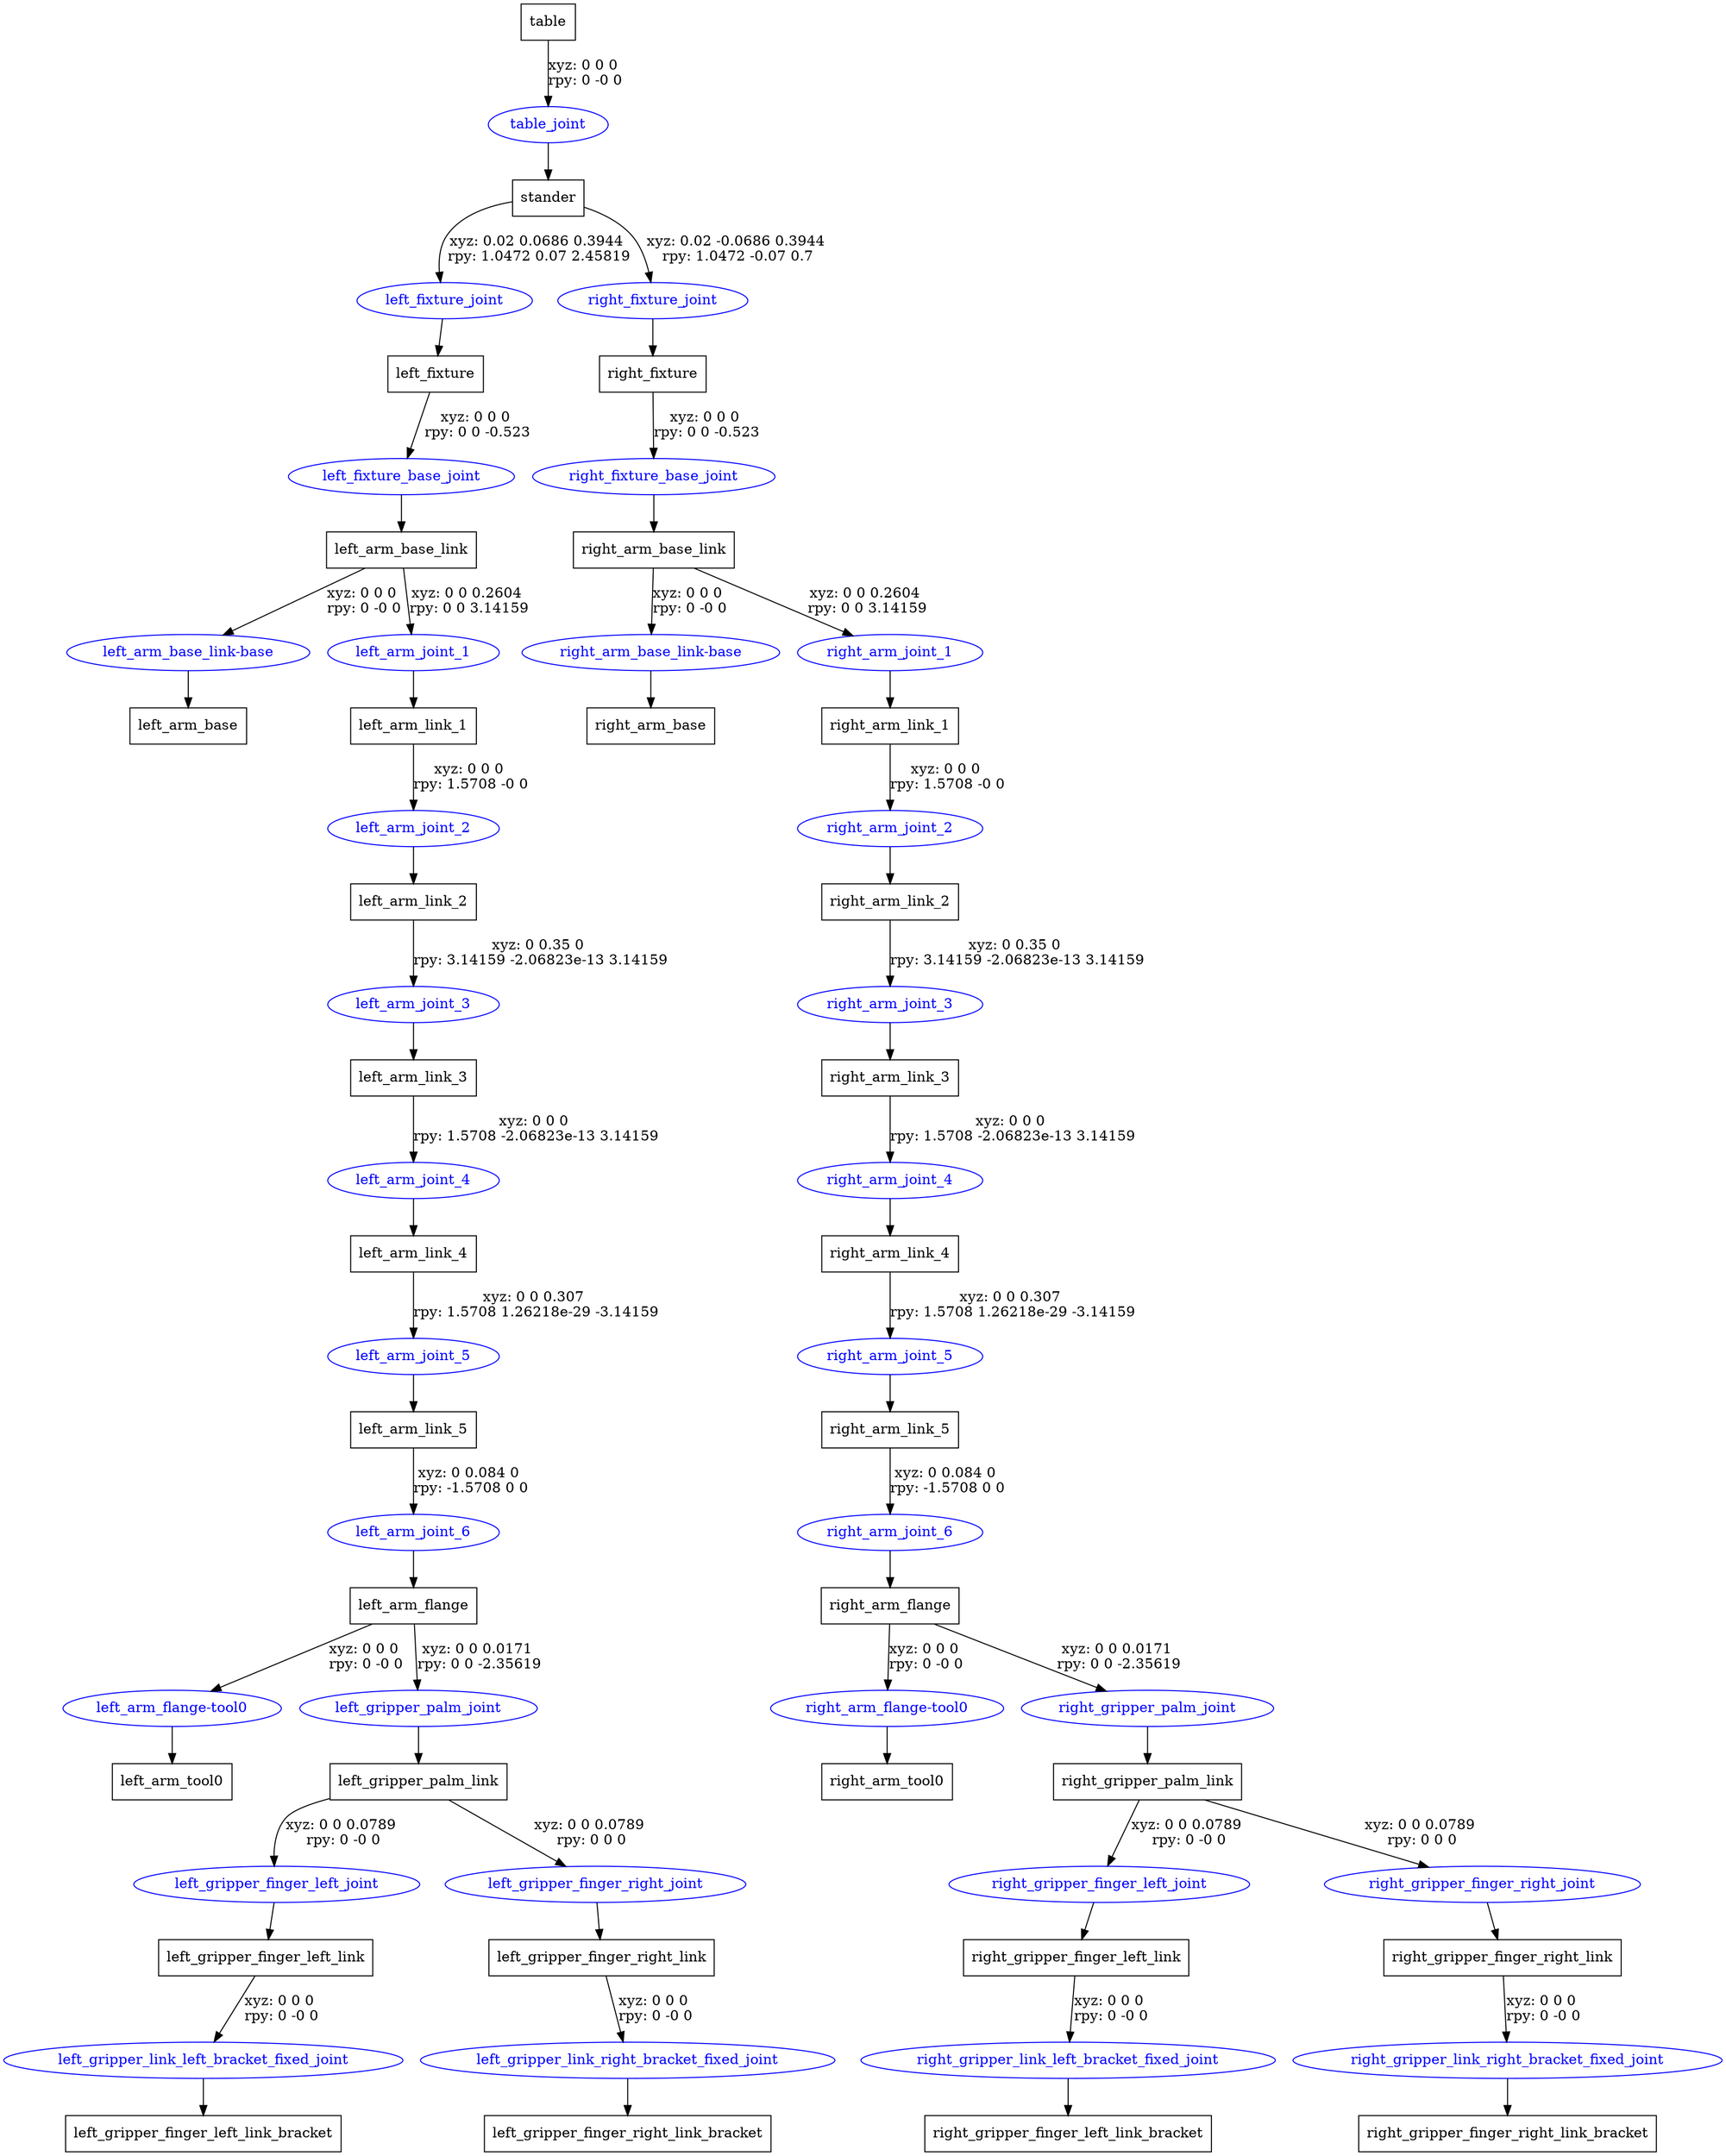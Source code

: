 digraph G {
node [shape=box];
"table" [label="table"];
"stander" [label="stander"];
"left_fixture" [label="left_fixture"];
"left_arm_base_link" [label="left_arm_base_link"];
"left_arm_base" [label="left_arm_base"];
"left_arm_link_1" [label="left_arm_link_1"];
"left_arm_link_2" [label="left_arm_link_2"];
"left_arm_link_3" [label="left_arm_link_3"];
"left_arm_link_4" [label="left_arm_link_4"];
"left_arm_link_5" [label="left_arm_link_5"];
"left_arm_flange" [label="left_arm_flange"];
"left_arm_tool0" [label="left_arm_tool0"];
"left_gripper_palm_link" [label="left_gripper_palm_link"];
"left_gripper_finger_left_link" [label="left_gripper_finger_left_link"];
"left_gripper_finger_left_link_bracket" [label="left_gripper_finger_left_link_bracket"];
"left_gripper_finger_right_link" [label="left_gripper_finger_right_link"];
"left_gripper_finger_right_link_bracket" [label="left_gripper_finger_right_link_bracket"];
"right_fixture" [label="right_fixture"];
"right_arm_base_link" [label="right_arm_base_link"];
"right_arm_base" [label="right_arm_base"];
"right_arm_link_1" [label="right_arm_link_1"];
"right_arm_link_2" [label="right_arm_link_2"];
"right_arm_link_3" [label="right_arm_link_3"];
"right_arm_link_4" [label="right_arm_link_4"];
"right_arm_link_5" [label="right_arm_link_5"];
"right_arm_flange" [label="right_arm_flange"];
"right_arm_tool0" [label="right_arm_tool0"];
"right_gripper_palm_link" [label="right_gripper_palm_link"];
"right_gripper_finger_left_link" [label="right_gripper_finger_left_link"];
"right_gripper_finger_left_link_bracket" [label="right_gripper_finger_left_link_bracket"];
"right_gripper_finger_right_link" [label="right_gripper_finger_right_link"];
"right_gripper_finger_right_link_bracket" [label="right_gripper_finger_right_link_bracket"];
node [shape=ellipse, color=blue, fontcolor=blue];
"table" -> "table_joint" [label="xyz: 0 0 0 \nrpy: 0 -0 0"]
"table_joint" -> "stander"
"stander" -> "left_fixture_joint" [label="xyz: 0.02 0.0686 0.3944 \nrpy: 1.0472 0.07 2.45819"]
"left_fixture_joint" -> "left_fixture"
"left_fixture" -> "left_fixture_base_joint" [label="xyz: 0 0 0 \nrpy: 0 0 -0.523"]
"left_fixture_base_joint" -> "left_arm_base_link"
"left_arm_base_link" -> "left_arm_base_link-base" [label="xyz: 0 0 0 \nrpy: 0 -0 0"]
"left_arm_base_link-base" -> "left_arm_base"
"left_arm_base_link" -> "left_arm_joint_1" [label="xyz: 0 0 0.2604 \nrpy: 0 0 3.14159"]
"left_arm_joint_1" -> "left_arm_link_1"
"left_arm_link_1" -> "left_arm_joint_2" [label="xyz: 0 0 0 \nrpy: 1.5708 -0 0"]
"left_arm_joint_2" -> "left_arm_link_2"
"left_arm_link_2" -> "left_arm_joint_3" [label="xyz: 0 0.35 0 \nrpy: 3.14159 -2.06823e-13 3.14159"]
"left_arm_joint_3" -> "left_arm_link_3"
"left_arm_link_3" -> "left_arm_joint_4" [label="xyz: 0 0 0 \nrpy: 1.5708 -2.06823e-13 3.14159"]
"left_arm_joint_4" -> "left_arm_link_4"
"left_arm_link_4" -> "left_arm_joint_5" [label="xyz: 0 0 0.307 \nrpy: 1.5708 1.26218e-29 -3.14159"]
"left_arm_joint_5" -> "left_arm_link_5"
"left_arm_link_5" -> "left_arm_joint_6" [label="xyz: 0 0.084 0 \nrpy: -1.5708 0 0"]
"left_arm_joint_6" -> "left_arm_flange"
"left_arm_flange" -> "left_arm_flange-tool0" [label="xyz: 0 0 0 \nrpy: 0 -0 0"]
"left_arm_flange-tool0" -> "left_arm_tool0"
"left_arm_flange" -> "left_gripper_palm_joint" [label="xyz: 0 0 0.0171 \nrpy: 0 0 -2.35619"]
"left_gripper_palm_joint" -> "left_gripper_palm_link"
"left_gripper_palm_link" -> "left_gripper_finger_left_joint" [label="xyz: 0 0 0.0789 \nrpy: 0 -0 0"]
"left_gripper_finger_left_joint" -> "left_gripper_finger_left_link"
"left_gripper_finger_left_link" -> "left_gripper_link_left_bracket_fixed_joint" [label="xyz: 0 0 0 \nrpy: 0 -0 0"]
"left_gripper_link_left_bracket_fixed_joint" -> "left_gripper_finger_left_link_bracket"
"left_gripper_palm_link" -> "left_gripper_finger_right_joint" [label="xyz: 0 0 0.0789 \nrpy: 0 0 0"]
"left_gripper_finger_right_joint" -> "left_gripper_finger_right_link"
"left_gripper_finger_right_link" -> "left_gripper_link_right_bracket_fixed_joint" [label="xyz: 0 0 0 \nrpy: 0 -0 0"]
"left_gripper_link_right_bracket_fixed_joint" -> "left_gripper_finger_right_link_bracket"
"stander" -> "right_fixture_joint" [label="xyz: 0.02 -0.0686 0.3944 \nrpy: 1.0472 -0.07 0.7"]
"right_fixture_joint" -> "right_fixture"
"right_fixture" -> "right_fixture_base_joint" [label="xyz: 0 0 0 \nrpy: 0 0 -0.523"]
"right_fixture_base_joint" -> "right_arm_base_link"
"right_arm_base_link" -> "right_arm_base_link-base" [label="xyz: 0 0 0 \nrpy: 0 -0 0"]
"right_arm_base_link-base" -> "right_arm_base"
"right_arm_base_link" -> "right_arm_joint_1" [label="xyz: 0 0 0.2604 \nrpy: 0 0 3.14159"]
"right_arm_joint_1" -> "right_arm_link_1"
"right_arm_link_1" -> "right_arm_joint_2" [label="xyz: 0 0 0 \nrpy: 1.5708 -0 0"]
"right_arm_joint_2" -> "right_arm_link_2"
"right_arm_link_2" -> "right_arm_joint_3" [label="xyz: 0 0.35 0 \nrpy: 3.14159 -2.06823e-13 3.14159"]
"right_arm_joint_3" -> "right_arm_link_3"
"right_arm_link_3" -> "right_arm_joint_4" [label="xyz: 0 0 0 \nrpy: 1.5708 -2.06823e-13 3.14159"]
"right_arm_joint_4" -> "right_arm_link_4"
"right_arm_link_4" -> "right_arm_joint_5" [label="xyz: 0 0 0.307 \nrpy: 1.5708 1.26218e-29 -3.14159"]
"right_arm_joint_5" -> "right_arm_link_5"
"right_arm_link_5" -> "right_arm_joint_6" [label="xyz: 0 0.084 0 \nrpy: -1.5708 0 0"]
"right_arm_joint_6" -> "right_arm_flange"
"right_arm_flange" -> "right_arm_flange-tool0" [label="xyz: 0 0 0 \nrpy: 0 -0 0"]
"right_arm_flange-tool0" -> "right_arm_tool0"
"right_arm_flange" -> "right_gripper_palm_joint" [label="xyz: 0 0 0.0171 \nrpy: 0 0 -2.35619"]
"right_gripper_palm_joint" -> "right_gripper_palm_link"
"right_gripper_palm_link" -> "right_gripper_finger_left_joint" [label="xyz: 0 0 0.0789 \nrpy: 0 -0 0"]
"right_gripper_finger_left_joint" -> "right_gripper_finger_left_link"
"right_gripper_finger_left_link" -> "right_gripper_link_left_bracket_fixed_joint" [label="xyz: 0 0 0 \nrpy: 0 -0 0"]
"right_gripper_link_left_bracket_fixed_joint" -> "right_gripper_finger_left_link_bracket"
"right_gripper_palm_link" -> "right_gripper_finger_right_joint" [label="xyz: 0 0 0.0789 \nrpy: 0 0 0"]
"right_gripper_finger_right_joint" -> "right_gripper_finger_right_link"
"right_gripper_finger_right_link" -> "right_gripper_link_right_bracket_fixed_joint" [label="xyz: 0 0 0 \nrpy: 0 -0 0"]
"right_gripper_link_right_bracket_fixed_joint" -> "right_gripper_finger_right_link_bracket"
}
